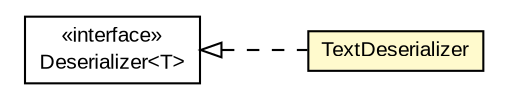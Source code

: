 #!/usr/local/bin/dot
#
# Class diagram 
# Generated by UMLGraph version R5_6-24-gf6e263 (http://www.umlgraph.org/)
#

digraph G {
	edge [fontname="arial",fontsize=10,labelfontname="arial",labelfontsize=10];
	node [fontname="arial",fontsize=10,shape=plaintext];
	nodesep=0.25;
	ranksep=0.5;
	rankdir=LR;
	// org.turbogwt.net.http.client.serialization.TextDeserializer
	c4361 [label=<<table title="org.turbogwt.net.http.client.serialization.TextDeserializer" border="0" cellborder="1" cellspacing="0" cellpadding="2" port="p" bgcolor="lemonChiffon" href="./TextDeserializer.html">
		<tr><td><table border="0" cellspacing="0" cellpadding="1">
<tr><td align="center" balign="center"> TextDeserializer </td></tr>
		</table></td></tr>
		</table>>, URL="./TextDeserializer.html", fontname="arial", fontcolor="black", fontsize=10.0];
	// org.turbogwt.net.http.client.serialization.Deserializer<T>
	c4378 [label=<<table title="org.turbogwt.net.http.client.serialization.Deserializer" border="0" cellborder="1" cellspacing="0" cellpadding="2" port="p" href="./Deserializer.html">
		<tr><td><table border="0" cellspacing="0" cellpadding="1">
<tr><td align="center" balign="center"> &#171;interface&#187; </td></tr>
<tr><td align="center" balign="center"> Deserializer&lt;T&gt; </td></tr>
		</table></td></tr>
		</table>>, URL="./Deserializer.html", fontname="arial", fontcolor="black", fontsize=10.0];
	//org.turbogwt.net.http.client.serialization.TextDeserializer implements org.turbogwt.net.http.client.serialization.Deserializer<T>
	c4378:p -> c4361:p [dir=back,arrowtail=empty,style=dashed];
}

